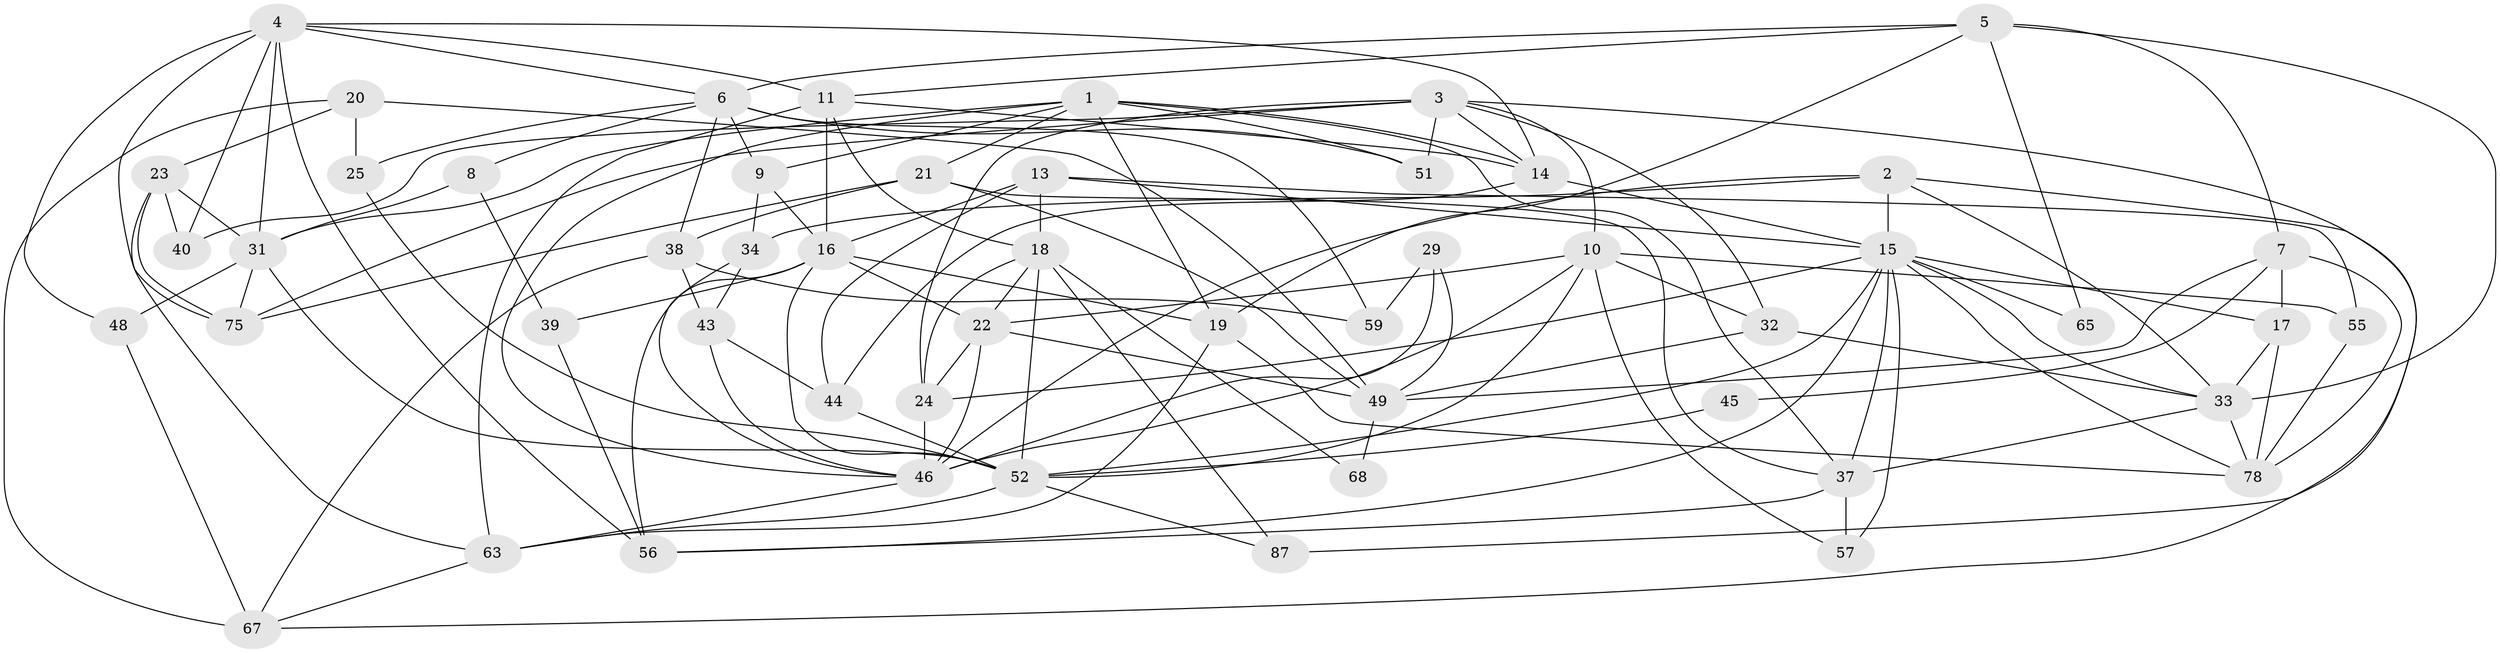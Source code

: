 // Generated by graph-tools (version 1.1) at 2025/24/03/03/25 07:24:00]
// undirected, 52 vertices, 135 edges
graph export_dot {
graph [start="1"]
  node [color=gray90,style=filled];
  1 [super="+27"];
  2;
  3 [super="+28"];
  4 [super="+26"];
  5 [super="+12"];
  6 [super="+64"];
  7 [super="+82"];
  8;
  9;
  10 [super="+73"];
  11 [super="+47"];
  13 [super="+53"];
  14 [super="+71"];
  15 [super="+66"];
  16 [super="+42"];
  17;
  18 [super="+76"];
  19;
  20 [super="+30"];
  21 [super="+72"];
  22 [super="+36"];
  23;
  24 [super="+83"];
  25 [super="+85"];
  29;
  31 [super="+80"];
  32 [super="+35"];
  33 [super="+70"];
  34 [super="+41"];
  37 [super="+50"];
  38;
  39 [super="+60"];
  40 [super="+77"];
  43 [super="+61"];
  44;
  45;
  46 [super="+58"];
  48;
  49 [super="+69"];
  51;
  52 [super="+54"];
  55;
  56 [super="+74"];
  57 [super="+62"];
  59;
  63 [super="+86"];
  65;
  67 [super="+81"];
  68;
  75 [super="+79"];
  78 [super="+84"];
  87;
  1 -- 46;
  1 -- 51;
  1 -- 19;
  1 -- 9;
  1 -- 14;
  1 -- 31;
  1 -- 37;
  1 -- 21;
  2 -- 15;
  2 -- 67;
  2 -- 33;
  2 -- 46;
  2 -- 34;
  3 -- 32;
  3 -- 51;
  3 -- 75;
  3 -- 87;
  3 -- 24;
  3 -- 10;
  3 -- 14;
  3 -- 40;
  4 -- 48;
  4 -- 11;
  4 -- 31;
  4 -- 75;
  4 -- 56;
  4 -- 14;
  4 -- 6;
  4 -- 40;
  5 -- 65;
  5 -- 19;
  5 -- 6;
  5 -- 7;
  5 -- 33;
  5 -- 11;
  6 -- 9;
  6 -- 8;
  6 -- 59;
  6 -- 38;
  6 -- 51;
  6 -- 25;
  7 -- 49;
  7 -- 17;
  7 -- 45;
  7 -- 78;
  8 -- 39;
  8 -- 31;
  9 -- 16;
  9 -- 34;
  10 -- 46;
  10 -- 55;
  10 -- 57;
  10 -- 32;
  10 -- 52;
  10 -- 22;
  11 -- 63;
  11 -- 14;
  11 -- 16 [weight=2];
  11 -- 18;
  13 -- 44;
  13 -- 16;
  13 -- 18;
  13 -- 55;
  13 -- 15;
  14 -- 15 [weight=2];
  14 -- 44;
  15 -- 52;
  15 -- 65;
  15 -- 37;
  15 -- 17;
  15 -- 56;
  15 -- 78;
  15 -- 33;
  15 -- 57;
  15 -- 24;
  16 -- 39;
  16 -- 19;
  16 -- 52;
  16 -- 22;
  16 -- 56;
  17 -- 78;
  17 -- 33;
  18 -- 52;
  18 -- 68;
  18 -- 87;
  18 -- 24;
  18 -- 22;
  19 -- 78;
  19 -- 63;
  20 -- 23;
  20 -- 25;
  20 -- 67;
  20 -- 49;
  21 -- 75;
  21 -- 37;
  21 -- 38;
  21 -- 49;
  22 -- 46;
  22 -- 49;
  22 -- 24;
  23 -- 63;
  23 -- 40;
  23 -- 75;
  23 -- 31;
  24 -- 46;
  25 -- 52;
  29 -- 59;
  29 -- 46;
  29 -- 49;
  31 -- 75;
  31 -- 48;
  31 -- 52;
  32 -- 49;
  32 -- 33;
  33 -- 78;
  33 -- 37;
  34 -- 46;
  34 -- 43;
  37 -- 57;
  37 -- 56;
  38 -- 67;
  38 -- 43;
  38 -- 59;
  39 -- 56;
  43 -- 46;
  43 -- 44;
  44 -- 52;
  45 -- 52;
  46 -- 63;
  48 -- 67;
  49 -- 68;
  52 -- 87;
  52 -- 63;
  55 -- 78;
  63 -- 67;
}
